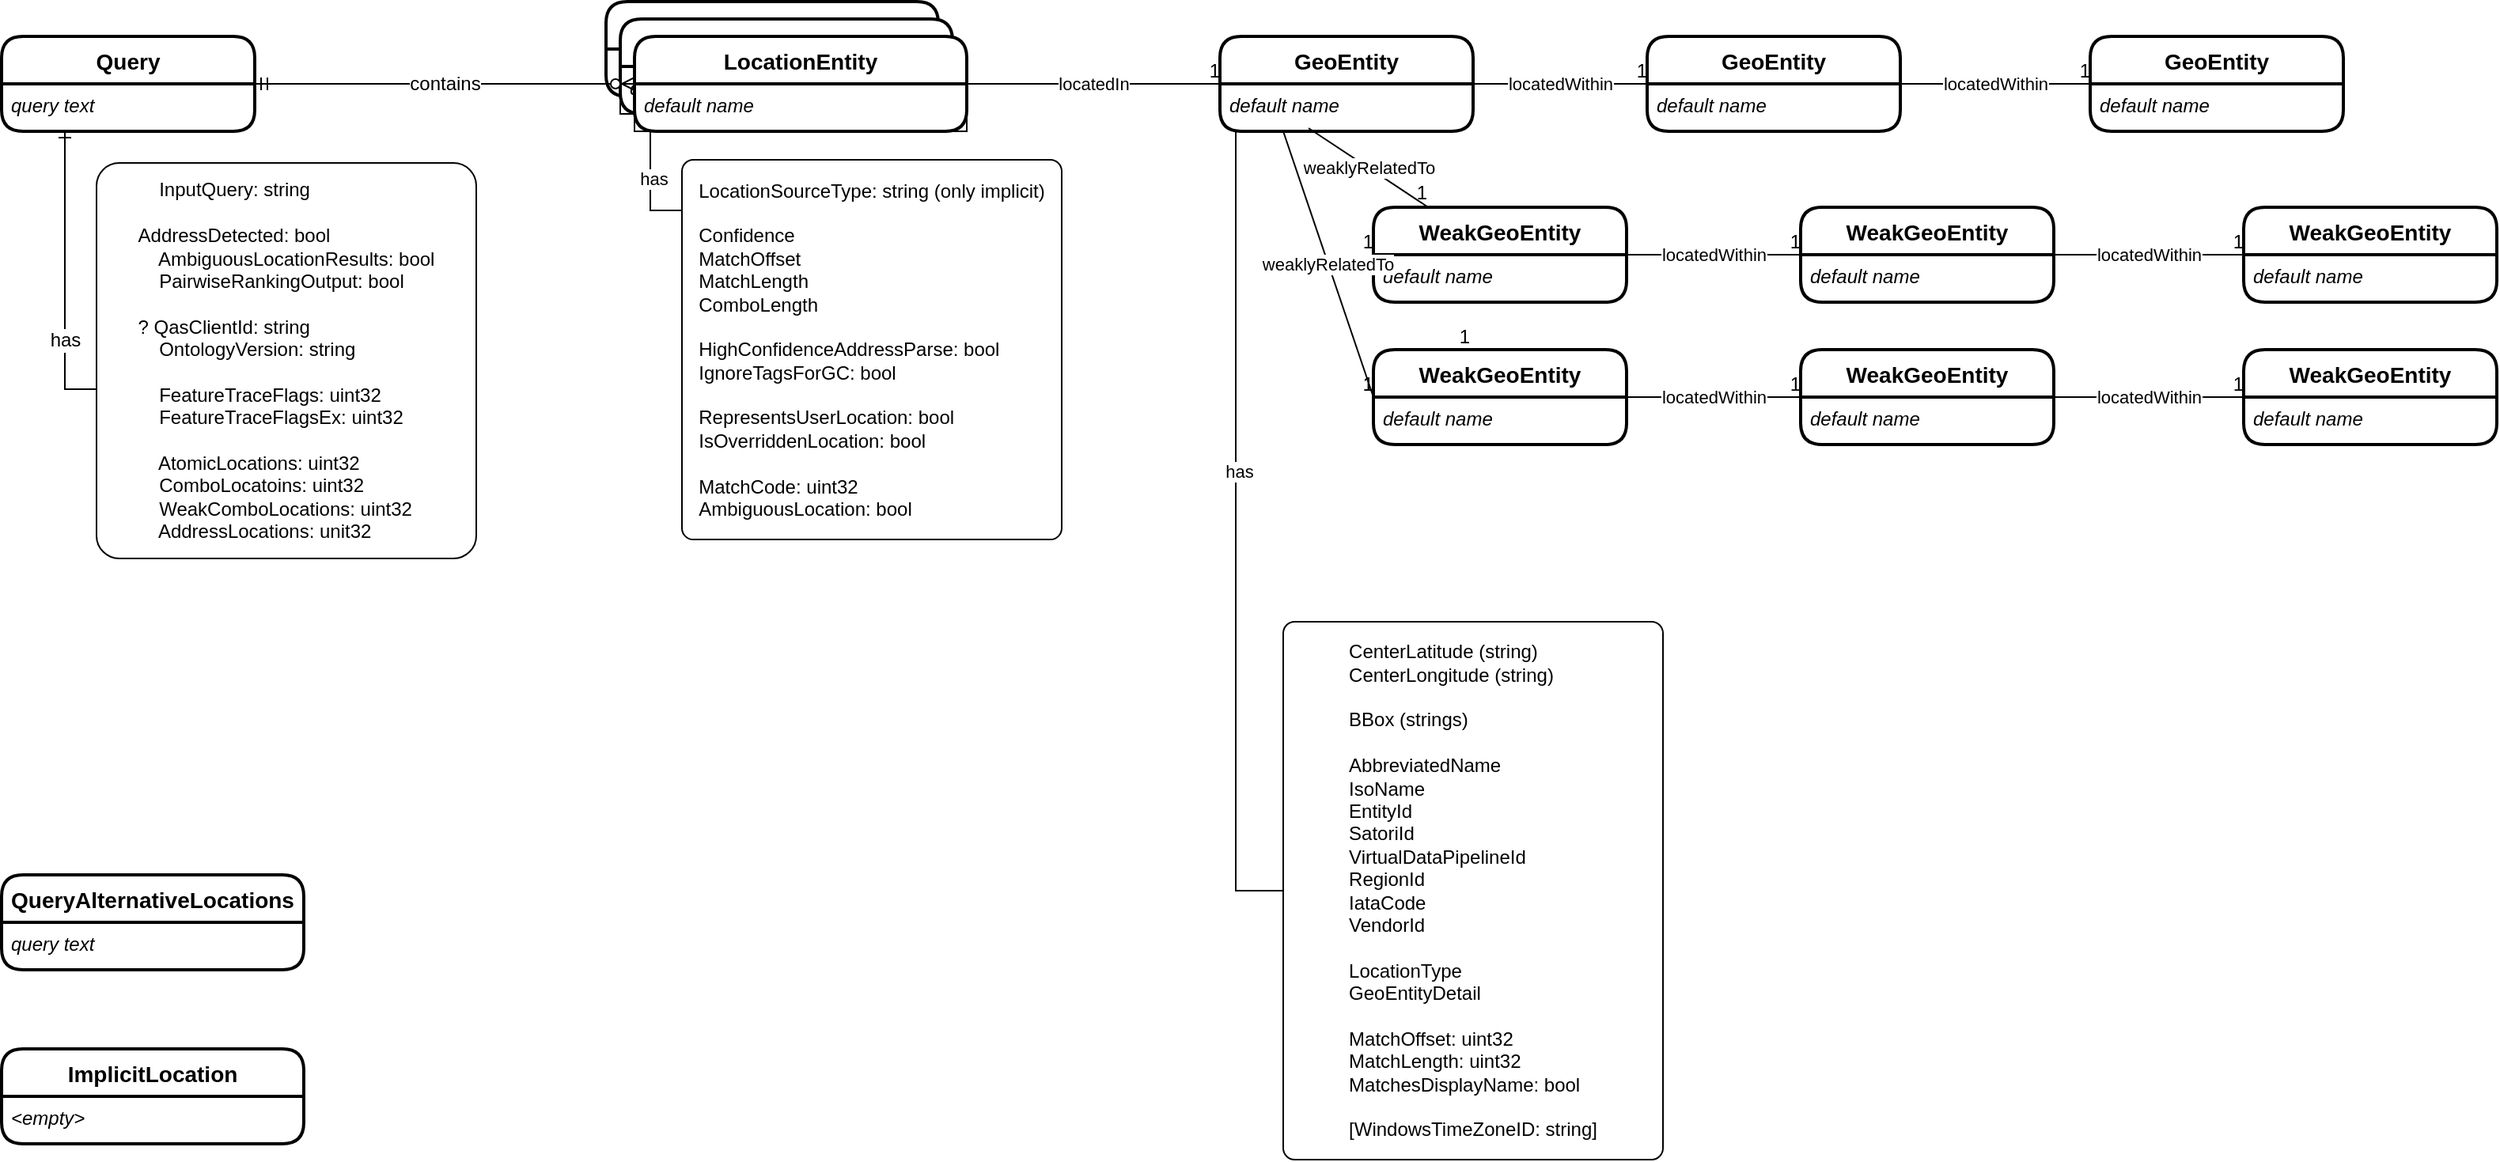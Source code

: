 <mxfile version="16.5.5" type="github">
  <diagram id="R2lEEEUBdFMjLlhIrx00" name="Page-1">
    <mxGraphModel dx="1422" dy="794" grid="1" gridSize="10" guides="1" tooltips="1" connect="1" arrows="1" fold="1" page="1" pageScale="1" pageWidth="850" pageHeight="1100" math="0" shadow="0" extFonts="Permanent Marker^https://fonts.googleapis.com/css?family=Permanent+Marker">
      <root>
        <mxCell id="0" />
        <mxCell id="1" parent="0" />
        <mxCell id="y9nwYy72hwnyJcuqwwCA-20" value="LocationEntity" style="swimlane;childLayout=stackLayout;horizontal=1;startSize=30;horizontalStack=0;rounded=1;fontSize=14;fontStyle=1;strokeWidth=2;resizeParent=0;resizeLast=1;shadow=0;dashed=0;align=center;container=0;" vertex="1" parent="1">
          <mxGeometry x="422" y="18" width="210" height="60" as="geometry" />
        </mxCell>
        <mxCell id="y9nwYy72hwnyJcuqwwCA-14" value="" style="group" vertex="1" connectable="0" parent="1">
          <mxGeometry x="431" y="29" width="210" height="60" as="geometry" />
        </mxCell>
        <mxCell id="y9nwYy72hwnyJcuqwwCA-15" value="default name" style="align=left;spacingLeft=4;fontSize=12;verticalAlign=top;resizable=0;rotatable=0;part=1;fontStyle=2" vertex="1" parent="y9nwYy72hwnyJcuqwwCA-14">
          <mxGeometry y="30" width="210" height="30" as="geometry" />
        </mxCell>
        <mxCell id="y9nwYy72hwnyJcuqwwCA-16" value="LocationEntity" style="swimlane;childLayout=stackLayout;horizontal=1;startSize=30;horizontalStack=0;rounded=1;fontSize=14;fontStyle=1;strokeWidth=2;resizeParent=0;resizeLast=1;shadow=0;dashed=0;align=center;container=0;" vertex="1" parent="y9nwYy72hwnyJcuqwwCA-14">
          <mxGeometry width="210" height="60" as="geometry" />
        </mxCell>
        <mxCell id="Tg9toBIDy_47bG0WhnQ1-31" value="Query" style="swimlane;childLayout=stackLayout;horizontal=1;startSize=30;horizontalStack=0;rounded=1;fontSize=14;fontStyle=1;strokeWidth=2;resizeParent=0;resizeLast=1;shadow=0;dashed=0;align=center;" parent="1" vertex="1">
          <mxGeometry x="40" y="40" width="160" height="60" as="geometry" />
        </mxCell>
        <mxCell id="Tg9toBIDy_47bG0WhnQ1-32" value="query text" style="align=left;strokeColor=none;fillColor=none;spacingLeft=4;fontSize=12;verticalAlign=top;resizable=0;rotatable=0;part=1;fontStyle=2" parent="Tg9toBIDy_47bG0WhnQ1-31" vertex="1">
          <mxGeometry y="30" width="160" height="30" as="geometry" />
        </mxCell>
        <mxCell id="Tg9toBIDy_47bG0WhnQ1-35" value="QueryAlternativeLocations" style="swimlane;childLayout=stackLayout;horizontal=1;startSize=30;horizontalStack=0;rounded=1;fontSize=14;fontStyle=1;strokeWidth=2;resizeParent=0;resizeLast=1;shadow=0;dashed=0;align=center;" parent="1" vertex="1">
          <mxGeometry x="40" y="570" width="191" height="60" as="geometry" />
        </mxCell>
        <mxCell id="Tg9toBIDy_47bG0WhnQ1-36" value="query text" style="align=left;strokeColor=none;fillColor=none;spacingLeft=4;fontSize=12;verticalAlign=top;resizable=0;rotatable=0;part=1;fontStyle=2" parent="Tg9toBIDy_47bG0WhnQ1-35" vertex="1">
          <mxGeometry y="30" width="191" height="30" as="geometry" />
        </mxCell>
        <mxCell id="Tg9toBIDy_47bG0WhnQ1-38" value="&lt;div style=&quot;text-align: left&quot;&gt;&lt;span&gt;&amp;nbsp; &amp;nbsp; InputQuery: string&lt;/span&gt;&lt;/div&gt;&lt;div style=&quot;text-align: left&quot;&gt;&lt;span&gt;&lt;br&gt;&lt;/span&gt;&lt;/div&gt;&lt;div style=&quot;text-align: left&quot;&gt;&lt;span&gt;AddressDetected: bool&lt;/span&gt;&lt;/div&gt;&lt;div style=&quot;text-align: left&quot;&gt;&lt;span&gt;&amp;nbsp; &amp;nbsp; AmbiguousLocationResults: bool&lt;/span&gt;&lt;/div&gt;&lt;div style=&quot;text-align: left&quot;&gt;&lt;span&gt;&amp;nbsp; &amp;nbsp; PairwiseRankingOutput: bool&lt;/span&gt;&lt;/div&gt;&lt;div style=&quot;text-align: left&quot;&gt;&lt;span&gt;&lt;br&gt;&lt;/span&gt;&lt;/div&gt;&lt;div style=&quot;text-align: left&quot;&gt;&lt;span&gt;? QasClientId: string&lt;/span&gt;&lt;/div&gt;&lt;div style=&quot;text-align: left&quot;&gt;&lt;span&gt;&amp;nbsp; &amp;nbsp; OntologyVersion: string&lt;br&gt;&lt;/span&gt;&lt;/div&gt;&lt;div style=&quot;text-align: left&quot;&gt;&lt;span&gt;&lt;br&gt;&lt;/span&gt;&lt;/div&gt;&lt;div style=&quot;text-align: left&quot;&gt;&lt;span&gt;&amp;nbsp; &amp;nbsp; FeatureTraceFlags: uint32&lt;/span&gt;&lt;/div&gt;&lt;div style=&quot;text-align: left&quot;&gt;&lt;span&gt;&amp;nbsp; &amp;nbsp; FeatureTraceFlagsEx: uint32&lt;/span&gt;&lt;/div&gt;&lt;div style=&quot;text-align: left&quot;&gt;&lt;span&gt;&lt;br&gt;&lt;/span&gt;&lt;/div&gt;&lt;div style=&quot;text-align: left&quot;&gt;&lt;span&gt;&amp;nbsp; &amp;nbsp; AtomicLocations: uint32&lt;/span&gt;&lt;/div&gt;&lt;div style=&quot;text-align: left&quot;&gt;&lt;span&gt;&amp;nbsp; &amp;nbsp; ComboLocatoins: uint32&lt;/span&gt;&lt;/div&gt;&lt;div style=&quot;text-align: left&quot;&gt;&lt;span&gt;&amp;nbsp; &amp;nbsp; WeakComboLocations: uint32&lt;/span&gt;&lt;/div&gt;&lt;div style=&quot;text-align: left&quot;&gt;&lt;span&gt;&amp;nbsp; &amp;nbsp; AddressLocations: unit32&lt;/span&gt;&lt;/div&gt;" style="rounded=1;arcSize=6;whiteSpace=wrap;html=1;align=center;" parent="1" vertex="1">
          <mxGeometry x="100" y="120" width="240" height="250" as="geometry" />
        </mxCell>
        <mxCell id="Tg9toBIDy_47bG0WhnQ1-42" value="has" style="edgeStyle=orthogonalEdgeStyle;fontSize=12;html=1;endArrow=ERone;endFill=1;rounded=0;entryX=0.25;entryY=1;entryDx=0;entryDy=0;exitX=0;exitY=0.25;exitDx=0;exitDy=0;" parent="1" source="Tg9toBIDy_47bG0WhnQ1-38" target="Tg9toBIDy_47bG0WhnQ1-32" edge="1">
          <mxGeometry width="100" height="100" relative="1" as="geometry">
            <mxPoint x="100" y="580" as="sourcePoint" />
            <mxPoint x="70" y="140" as="targetPoint" />
            <Array as="points">
              <mxPoint x="80" y="263" />
            </Array>
          </mxGeometry>
        </mxCell>
        <mxCell id="Tg9toBIDy_47bG0WhnQ1-46" value="contains" style="edgeStyle=entityRelationEdgeStyle;fontSize=12;html=1;endArrow=ERzeroToMany;startArrow=ERmandOne;rounded=0;" parent="1" source="Tg9toBIDy_47bG0WhnQ1-31" target="y9nwYy72hwnyJcuqwwCA-11" edge="1">
          <mxGeometry width="100" height="100" relative="1" as="geometry">
            <mxPoint x="350" y="470" as="sourcePoint" />
            <mxPoint x="440" y="70" as="targetPoint" />
          </mxGeometry>
        </mxCell>
        <mxCell id="Tg9toBIDy_47bG0WhnQ1-48" value="&lt;div style=&quot;text-align: left&quot;&gt;LocationSourceType: string (only implicit)&lt;/div&gt;&lt;div style=&quot;text-align: left&quot;&gt;&lt;br&gt;&lt;/div&gt;&lt;div style=&quot;text-align: left&quot;&gt;&lt;div&gt;Confidence&lt;/div&gt;&lt;div&gt;MatchOffset&lt;/div&gt;&lt;div&gt;MatchLength&lt;/div&gt;&lt;div&gt;ComboLength&lt;/div&gt;&lt;div&gt;&lt;br&gt;&lt;/div&gt;&lt;div&gt;&lt;div&gt;HighConfidenceAddressParse: bool&lt;br&gt;&lt;/div&gt;&lt;div&gt;IgnoreTagsForGC: bool&lt;/div&gt;&lt;/div&gt;&lt;div&gt;&lt;br&gt;&lt;/div&gt;&lt;div&gt;&lt;div&gt;RepresentsUserLocation: bool&lt;/div&gt;&lt;div&gt;IsOverriddenLocation: bool&lt;/div&gt;&lt;/div&gt;&lt;div&gt;&lt;br&gt;&lt;/div&gt;&lt;div&gt;MatchCode: uint32&lt;/div&gt;&lt;div&gt;AmbiguousLocation: bool&lt;/div&gt;&lt;/div&gt;" style="rounded=1;arcSize=3;whiteSpace=wrap;html=1;align=center;" parent="1" vertex="1">
          <mxGeometry x="470" y="118.04" width="240" height="240" as="geometry" />
        </mxCell>
        <mxCell id="Tg9toBIDy_47bG0WhnQ1-53" value="locatedIn" style="endArrow=none;html=1;rounded=0;" parent="1" source="y9nwYy72hwnyJcuqwwCA-11" target="Tg9toBIDy_47bG0WhnQ1-62" edge="1">
          <mxGeometry relative="1" as="geometry">
            <mxPoint x="650" y="70" as="sourcePoint" />
            <mxPoint x="850" y="90" as="targetPoint" />
          </mxGeometry>
        </mxCell>
        <mxCell id="Tg9toBIDy_47bG0WhnQ1-54" value="1" style="resizable=0;html=1;align=right;verticalAlign=bottom;" parent="Tg9toBIDy_47bG0WhnQ1-53" connectable="0" vertex="1">
          <mxGeometry x="1" relative="1" as="geometry" />
        </mxCell>
        <mxCell id="Tg9toBIDy_47bG0WhnQ1-56" value="locatedWithin" style="endArrow=none;html=1;rounded=0;" parent="1" source="Tg9toBIDy_47bG0WhnQ1-62" target="Tg9toBIDy_47bG0WhnQ1-64" edge="1">
          <mxGeometry relative="1" as="geometry">
            <mxPoint x="690" y="80" as="sourcePoint" />
            <mxPoint x="820" y="80" as="targetPoint" />
          </mxGeometry>
        </mxCell>
        <mxCell id="Tg9toBIDy_47bG0WhnQ1-57" value="1" style="resizable=0;html=1;align=right;verticalAlign=bottom;" parent="Tg9toBIDy_47bG0WhnQ1-56" connectable="0" vertex="1">
          <mxGeometry x="1" relative="1" as="geometry" />
        </mxCell>
        <mxCell id="Tg9toBIDy_47bG0WhnQ1-58" value="locatedWithin" style="endArrow=none;html=1;rounded=0;" parent="1" source="Tg9toBIDy_47bG0WhnQ1-64" target="Tg9toBIDy_47bG0WhnQ1-68" edge="1">
          <mxGeometry relative="1" as="geometry">
            <mxPoint x="1430" y="69.5" as="sourcePoint" />
            <mxPoint x="1350" y="70" as="targetPoint" />
          </mxGeometry>
        </mxCell>
        <mxCell id="Tg9toBIDy_47bG0WhnQ1-59" value="1" style="resizable=0;html=1;align=right;verticalAlign=bottom;" parent="Tg9toBIDy_47bG0WhnQ1-58" connectable="0" vertex="1">
          <mxGeometry x="1" relative="1" as="geometry" />
        </mxCell>
        <mxCell id="Tg9toBIDy_47bG0WhnQ1-60" value="" style="endArrow=none;html=1;rounded=0;edgeStyle=elbowEdgeStyle;" parent="1" source="y9nwYy72hwnyJcuqwwCA-11" target="Tg9toBIDy_47bG0WhnQ1-48" edge="1">
          <mxGeometry relative="1" as="geometry">
            <mxPoint x="450" y="100" as="sourcePoint" />
            <mxPoint x="430" y="330" as="targetPoint" />
            <Array as="points">
              <mxPoint x="450" y="150" />
            </Array>
          </mxGeometry>
        </mxCell>
        <mxCell id="Tg9toBIDy_47bG0WhnQ1-61" value="has" style="edgeLabel;html=1;align=center;verticalAlign=middle;resizable=0;points=[];" parent="Tg9toBIDy_47bG0WhnQ1-60" vertex="1" connectable="0">
          <mxGeometry x="-0.158" y="2" relative="1" as="geometry">
            <mxPoint as="offset" />
          </mxGeometry>
        </mxCell>
        <mxCell id="Tg9toBIDy_47bG0WhnQ1-62" value="GeoEntity" style="swimlane;childLayout=stackLayout;horizontal=1;startSize=30;horizontalStack=0;rounded=1;fontSize=14;fontStyle=1;strokeWidth=2;resizeParent=0;resizeLast=1;shadow=0;dashed=0;align=center;" parent="1" vertex="1">
          <mxGeometry x="810" y="40" width="160" height="60" as="geometry" />
        </mxCell>
        <mxCell id="Tg9toBIDy_47bG0WhnQ1-63" value="default name" style="align=left;strokeColor=none;fillColor=none;spacingLeft=4;fontSize=12;verticalAlign=top;resizable=0;rotatable=0;part=1;fontStyle=2" parent="Tg9toBIDy_47bG0WhnQ1-62" vertex="1">
          <mxGeometry y="30" width="160" height="30" as="geometry" />
        </mxCell>
        <mxCell id="Tg9toBIDy_47bG0WhnQ1-64" value="GeoEntity" style="swimlane;childLayout=stackLayout;horizontal=1;startSize=30;horizontalStack=0;rounded=1;fontSize=14;fontStyle=1;strokeWidth=2;resizeParent=0;resizeLast=1;shadow=0;dashed=0;align=center;" parent="1" vertex="1">
          <mxGeometry x="1080" y="40" width="160" height="60" as="geometry" />
        </mxCell>
        <mxCell id="Tg9toBIDy_47bG0WhnQ1-65" value="default name" style="align=left;strokeColor=none;fillColor=none;spacingLeft=4;fontSize=12;verticalAlign=top;resizable=0;rotatable=0;part=1;fontStyle=2" parent="Tg9toBIDy_47bG0WhnQ1-64" vertex="1">
          <mxGeometry y="30" width="160" height="30" as="geometry" />
        </mxCell>
        <mxCell id="Tg9toBIDy_47bG0WhnQ1-68" value="GeoEntity" style="swimlane;childLayout=stackLayout;horizontal=1;startSize=30;horizontalStack=0;rounded=1;fontSize=14;fontStyle=1;strokeWidth=2;resizeParent=0;resizeLast=1;shadow=0;dashed=0;align=center;" parent="1" vertex="1">
          <mxGeometry x="1360" y="40" width="160" height="60" as="geometry" />
        </mxCell>
        <mxCell id="Tg9toBIDy_47bG0WhnQ1-69" value="default name" style="align=left;strokeColor=none;fillColor=none;spacingLeft=4;fontSize=12;verticalAlign=top;resizable=0;rotatable=0;part=1;fontStyle=2" parent="Tg9toBIDy_47bG0WhnQ1-68" vertex="1">
          <mxGeometry y="30" width="160" height="30" as="geometry" />
        </mxCell>
        <mxCell id="Tg9toBIDy_47bG0WhnQ1-70" value="1" style="resizable=0;html=1;align=right;verticalAlign=bottom;" parent="1" connectable="0" vertex="1">
          <mxGeometry x="907" y="178" as="geometry" />
        </mxCell>
        <mxCell id="Tg9toBIDy_47bG0WhnQ1-71" value="locatedWithin" style="endArrow=none;html=1;rounded=0;" parent="1" source="Tg9toBIDy_47bG0WhnQ1-75" target="Tg9toBIDy_47bG0WhnQ1-77" edge="1">
          <mxGeometry relative="1" as="geometry">
            <mxPoint x="787" y="188" as="sourcePoint" />
            <mxPoint x="917" y="188" as="targetPoint" />
          </mxGeometry>
        </mxCell>
        <mxCell id="Tg9toBIDy_47bG0WhnQ1-72" value="1" style="resizable=0;html=1;align=right;verticalAlign=bottom;" parent="Tg9toBIDy_47bG0WhnQ1-71" connectable="0" vertex="1">
          <mxGeometry x="1" relative="1" as="geometry" />
        </mxCell>
        <mxCell id="Tg9toBIDy_47bG0WhnQ1-73" value="locatedWithin" style="endArrow=none;html=1;rounded=0;" parent="1" source="Tg9toBIDy_47bG0WhnQ1-77" target="Tg9toBIDy_47bG0WhnQ1-79" edge="1">
          <mxGeometry relative="1" as="geometry">
            <mxPoint x="1527" y="177.5" as="sourcePoint" />
            <mxPoint x="1447" y="178" as="targetPoint" />
          </mxGeometry>
        </mxCell>
        <mxCell id="Tg9toBIDy_47bG0WhnQ1-74" value="1" style="resizable=0;html=1;align=right;verticalAlign=bottom;" parent="Tg9toBIDy_47bG0WhnQ1-73" connectable="0" vertex="1">
          <mxGeometry x="1" relative="1" as="geometry" />
        </mxCell>
        <mxCell id="Tg9toBIDy_47bG0WhnQ1-75" value="WeakGeoEntity" style="swimlane;childLayout=stackLayout;horizontal=1;startSize=30;horizontalStack=0;rounded=1;fontSize=14;fontStyle=1;strokeWidth=2;resizeParent=0;resizeLast=1;shadow=0;dashed=0;align=center;" parent="1" vertex="1">
          <mxGeometry x="907" y="148" width="160" height="60" as="geometry" />
        </mxCell>
        <mxCell id="Tg9toBIDy_47bG0WhnQ1-76" value="default name" style="align=left;strokeColor=none;fillColor=none;spacingLeft=4;fontSize=12;verticalAlign=top;resizable=0;rotatable=0;part=1;fontStyle=2" parent="Tg9toBIDy_47bG0WhnQ1-75" vertex="1">
          <mxGeometry y="30" width="160" height="30" as="geometry" />
        </mxCell>
        <mxCell id="Tg9toBIDy_47bG0WhnQ1-77" value="WeakGeoEntity" style="swimlane;childLayout=stackLayout;horizontal=1;startSize=30;horizontalStack=0;rounded=1;fontSize=14;fontStyle=1;strokeWidth=2;resizeParent=0;resizeLast=1;shadow=0;dashed=0;align=center;" parent="1" vertex="1">
          <mxGeometry x="1177" y="148" width="160" height="60" as="geometry" />
        </mxCell>
        <mxCell id="Tg9toBIDy_47bG0WhnQ1-78" value="default name" style="align=left;strokeColor=none;fillColor=none;spacingLeft=4;fontSize=12;verticalAlign=top;resizable=0;rotatable=0;part=1;fontStyle=2" parent="Tg9toBIDy_47bG0WhnQ1-77" vertex="1">
          <mxGeometry y="30" width="160" height="30" as="geometry" />
        </mxCell>
        <mxCell id="Tg9toBIDy_47bG0WhnQ1-79" value="WeakGeoEntity" style="swimlane;childLayout=stackLayout;horizontal=1;startSize=30;horizontalStack=0;rounded=1;fontSize=14;fontStyle=1;strokeWidth=2;resizeParent=0;resizeLast=1;shadow=0;dashed=0;align=center;" parent="1" vertex="1">
          <mxGeometry x="1457" y="148" width="160" height="60" as="geometry" />
        </mxCell>
        <mxCell id="Tg9toBIDy_47bG0WhnQ1-80" value="default name" style="align=left;strokeColor=none;fillColor=none;spacingLeft=4;fontSize=12;verticalAlign=top;resizable=0;rotatable=0;part=1;fontStyle=2" parent="Tg9toBIDy_47bG0WhnQ1-79" vertex="1">
          <mxGeometry y="30" width="160" height="30" as="geometry" />
        </mxCell>
        <mxCell id="Tg9toBIDy_47bG0WhnQ1-81" value="weaklyRelatedTo" style="endArrow=none;html=1;rounded=0;exitX=0.35;exitY=0.933;exitDx=0;exitDy=0;exitPerimeter=0;" parent="1" source="Tg9toBIDy_47bG0WhnQ1-63" target="Tg9toBIDy_47bG0WhnQ1-75" edge="1">
          <mxGeometry relative="1" as="geometry">
            <mxPoint x="980" y="80" as="sourcePoint" />
            <mxPoint x="1090" y="80" as="targetPoint" />
          </mxGeometry>
        </mxCell>
        <mxCell id="Tg9toBIDy_47bG0WhnQ1-82" value="1" style="resizable=0;html=1;align=right;verticalAlign=bottom;" parent="Tg9toBIDy_47bG0WhnQ1-81" connectable="0" vertex="1">
          <mxGeometry x="1" relative="1" as="geometry" />
        </mxCell>
        <mxCell id="Tg9toBIDy_47bG0WhnQ1-83" value="&lt;div style=&quot;text-align: left&quot;&gt;CenterLatitude (string)&lt;/div&gt;&lt;div style=&quot;text-align: left&quot;&gt;CenterLongitude (string)&lt;/div&gt;&lt;div style=&quot;text-align: left&quot;&gt;&lt;br&gt;&lt;/div&gt;&lt;div style=&quot;text-align: left&quot;&gt;BBox (strings)&lt;/div&gt;&lt;div style=&quot;text-align: left&quot;&gt;&lt;br&gt;&lt;/div&gt;&lt;div style=&quot;text-align: left&quot;&gt;AbbreviatedName&lt;/div&gt;&lt;div style=&quot;text-align: left&quot;&gt;IsoName&lt;/div&gt;&lt;div style=&quot;text-align: left&quot;&gt;EntityId&lt;/div&gt;&lt;div style=&quot;text-align: left&quot;&gt;SatoriId&lt;/div&gt;&lt;div style=&quot;text-align: left&quot;&gt;VirtualDataPipelineId&lt;br&gt;&lt;/div&gt;&lt;div style=&quot;text-align: left&quot;&gt;RegionId&lt;/div&gt;&lt;div style=&quot;text-align: left&quot;&gt;IataCode&lt;/div&gt;&lt;div style=&quot;text-align: left&quot;&gt;VendorId&lt;/div&gt;&lt;div style=&quot;text-align: left&quot;&gt;&lt;br&gt;&lt;/div&gt;&lt;div style=&quot;text-align: left&quot;&gt;LocationType&lt;/div&gt;&lt;div style=&quot;text-align: left&quot;&gt;GeoEntityDetail&lt;/div&gt;&lt;div style=&quot;text-align: left&quot;&gt;&lt;br&gt;&lt;/div&gt;&lt;div style=&quot;text-align: left&quot;&gt;MatchOffset: uint32&lt;/div&gt;&lt;div style=&quot;text-align: left&quot;&gt;MatchLength: uint32&lt;/div&gt;&lt;div style=&quot;text-align: left&quot;&gt;MatchesDisplayName: bool&lt;/div&gt;&lt;div style=&quot;text-align: left&quot;&gt;&lt;br&gt;&lt;/div&gt;&lt;div style=&quot;text-align: left&quot;&gt;[WindowsTimeZoneID: string]&lt;/div&gt;" style="rounded=1;arcSize=3;whiteSpace=wrap;html=1;align=center;" parent="1" vertex="1">
          <mxGeometry x="850" y="410" width="240" height="340" as="geometry" />
        </mxCell>
        <mxCell id="Tg9toBIDy_47bG0WhnQ1-84" value="ImplicitLocation" style="swimlane;childLayout=stackLayout;horizontal=1;startSize=30;horizontalStack=0;rounded=1;fontSize=14;fontStyle=1;strokeWidth=2;resizeParent=0;resizeLast=1;shadow=0;dashed=0;align=center;" parent="1" vertex="1">
          <mxGeometry x="40" y="680" width="191" height="60" as="geometry" />
        </mxCell>
        <mxCell id="Tg9toBIDy_47bG0WhnQ1-85" value="&lt;empty&gt;" style="align=left;strokeColor=none;fillColor=none;spacingLeft=4;fontSize=12;verticalAlign=top;resizable=0;rotatable=0;part=1;fontStyle=2" parent="Tg9toBIDy_47bG0WhnQ1-84" vertex="1">
          <mxGeometry y="30" width="191" height="30" as="geometry" />
        </mxCell>
        <mxCell id="Tg9toBIDy_47bG0WhnQ1-86" value="" style="endArrow=none;html=1;rounded=0;edgeStyle=elbowEdgeStyle;" parent="1" source="Tg9toBIDy_47bG0WhnQ1-63" target="Tg9toBIDy_47bG0WhnQ1-83" edge="1">
          <mxGeometry relative="1" as="geometry">
            <mxPoint x="460" y="110" as="sourcePoint" />
            <mxPoint x="490" y="160" as="targetPoint" />
            <Array as="points">
              <mxPoint x="820" y="340" />
            </Array>
          </mxGeometry>
        </mxCell>
        <mxCell id="Tg9toBIDy_47bG0WhnQ1-87" value="has" style="edgeLabel;html=1;align=center;verticalAlign=middle;resizable=0;points=[];" parent="Tg9toBIDy_47bG0WhnQ1-86" vertex="1" connectable="0">
          <mxGeometry x="-0.158" y="2" relative="1" as="geometry">
            <mxPoint as="offset" />
          </mxGeometry>
        </mxCell>
        <mxCell id="Tg9toBIDy_47bG0WhnQ1-88" value="1" style="resizable=0;html=1;align=right;verticalAlign=bottom;" parent="1" connectable="0" vertex="1">
          <mxGeometry x="907" y="268" as="geometry" />
        </mxCell>
        <mxCell id="Tg9toBIDy_47bG0WhnQ1-89" value="locatedWithin" style="endArrow=none;html=1;rounded=0;" parent="1" source="Tg9toBIDy_47bG0WhnQ1-93" target="Tg9toBIDy_47bG0WhnQ1-95" edge="1">
          <mxGeometry relative="1" as="geometry">
            <mxPoint x="787" y="278" as="sourcePoint" />
            <mxPoint x="917" y="278" as="targetPoint" />
          </mxGeometry>
        </mxCell>
        <mxCell id="Tg9toBIDy_47bG0WhnQ1-90" value="1" style="resizable=0;html=1;align=right;verticalAlign=bottom;" parent="Tg9toBIDy_47bG0WhnQ1-89" connectable="0" vertex="1">
          <mxGeometry x="1" relative="1" as="geometry" />
        </mxCell>
        <mxCell id="Tg9toBIDy_47bG0WhnQ1-91" value="locatedWithin" style="endArrow=none;html=1;rounded=0;" parent="1" source="Tg9toBIDy_47bG0WhnQ1-95" target="Tg9toBIDy_47bG0WhnQ1-97" edge="1">
          <mxGeometry relative="1" as="geometry">
            <mxPoint x="1527" y="267.5" as="sourcePoint" />
            <mxPoint x="1447" y="268" as="targetPoint" />
          </mxGeometry>
        </mxCell>
        <mxCell id="Tg9toBIDy_47bG0WhnQ1-92" value="1" style="resizable=0;html=1;align=right;verticalAlign=bottom;" parent="Tg9toBIDy_47bG0WhnQ1-91" connectable="0" vertex="1">
          <mxGeometry x="1" relative="1" as="geometry" />
        </mxCell>
        <mxCell id="Tg9toBIDy_47bG0WhnQ1-93" value="WeakGeoEntity" style="swimlane;childLayout=stackLayout;horizontal=1;startSize=30;horizontalStack=0;rounded=1;fontSize=14;fontStyle=1;strokeWidth=2;resizeParent=0;resizeLast=1;shadow=0;dashed=0;align=center;" parent="1" vertex="1">
          <mxGeometry x="907" y="238" width="160" height="60" as="geometry" />
        </mxCell>
        <mxCell id="Tg9toBIDy_47bG0WhnQ1-94" value="default name" style="align=left;strokeColor=none;fillColor=none;spacingLeft=4;fontSize=12;verticalAlign=top;resizable=0;rotatable=0;part=1;fontStyle=2" parent="Tg9toBIDy_47bG0WhnQ1-93" vertex="1">
          <mxGeometry y="30" width="160" height="30" as="geometry" />
        </mxCell>
        <mxCell id="Tg9toBIDy_47bG0WhnQ1-95" value="WeakGeoEntity" style="swimlane;childLayout=stackLayout;horizontal=1;startSize=30;horizontalStack=0;rounded=1;fontSize=14;fontStyle=1;strokeWidth=2;resizeParent=0;resizeLast=1;shadow=0;dashed=0;align=center;" parent="1" vertex="1">
          <mxGeometry x="1177" y="238" width="160" height="60" as="geometry" />
        </mxCell>
        <mxCell id="Tg9toBIDy_47bG0WhnQ1-96" value="default name" style="align=left;strokeColor=none;fillColor=none;spacingLeft=4;fontSize=12;verticalAlign=top;resizable=0;rotatable=0;part=1;fontStyle=2" parent="Tg9toBIDy_47bG0WhnQ1-95" vertex="1">
          <mxGeometry y="30" width="160" height="30" as="geometry" />
        </mxCell>
        <mxCell id="Tg9toBIDy_47bG0WhnQ1-97" value="WeakGeoEntity" style="swimlane;childLayout=stackLayout;horizontal=1;startSize=30;horizontalStack=0;rounded=1;fontSize=14;fontStyle=1;strokeWidth=2;resizeParent=0;resizeLast=1;shadow=0;dashed=0;align=center;" parent="1" vertex="1">
          <mxGeometry x="1457" y="238" width="160" height="60" as="geometry" />
        </mxCell>
        <mxCell id="Tg9toBIDy_47bG0WhnQ1-98" value="default name" style="align=left;strokeColor=none;fillColor=none;spacingLeft=4;fontSize=12;verticalAlign=top;resizable=0;rotatable=0;part=1;fontStyle=2" parent="Tg9toBIDy_47bG0WhnQ1-97" vertex="1">
          <mxGeometry y="30" width="160" height="30" as="geometry" />
        </mxCell>
        <mxCell id="Tg9toBIDy_47bG0WhnQ1-99" value="1" style="resizable=0;html=1;align=right;verticalAlign=bottom;" parent="1" connectable="0" vertex="1">
          <mxGeometry x="968.766" y="238.044" as="geometry" />
        </mxCell>
        <mxCell id="Tg9toBIDy_47bG0WhnQ1-100" value="weaklyRelatedTo" style="endArrow=none;html=1;rounded=0;exitX=0.25;exitY=1;exitDx=0;exitDy=0;entryX=0;entryY=0;entryDx=0;entryDy=0;" parent="1" source="Tg9toBIDy_47bG0WhnQ1-63" target="Tg9toBIDy_47bG0WhnQ1-94" edge="1">
          <mxGeometry relative="1" as="geometry">
            <mxPoint x="876" y="107.99" as="sourcePoint" />
            <mxPoint x="890" y="217.5" as="targetPoint" />
          </mxGeometry>
        </mxCell>
        <mxCell id="Tg9toBIDy_47bG0WhnQ1-101" value="1" style="resizable=0;html=1;align=right;verticalAlign=bottom;" parent="Tg9toBIDy_47bG0WhnQ1-100" connectable="0" vertex="1">
          <mxGeometry x="1" relative="1" as="geometry" />
        </mxCell>
        <mxCell id="y9nwYy72hwnyJcuqwwCA-13" value="" style="group" vertex="1" connectable="0" parent="1">
          <mxGeometry x="440" y="40" width="210" height="60" as="geometry" />
        </mxCell>
        <mxCell id="y9nwYy72hwnyJcuqwwCA-12" value="default name" style="align=left;spacingLeft=4;fontSize=12;verticalAlign=top;resizable=0;rotatable=0;part=1;fontStyle=2" vertex="1" parent="y9nwYy72hwnyJcuqwwCA-13">
          <mxGeometry y="30" width="210" height="30" as="geometry" />
        </mxCell>
        <mxCell id="y9nwYy72hwnyJcuqwwCA-11" value="LocationEntity" style="swimlane;childLayout=stackLayout;horizontal=1;startSize=30;horizontalStack=0;rounded=1;fontSize=14;fontStyle=1;strokeWidth=2;resizeParent=0;resizeLast=1;shadow=0;dashed=0;align=center;container=0;" vertex="1" parent="y9nwYy72hwnyJcuqwwCA-13">
          <mxGeometry width="210" height="60" as="geometry" />
        </mxCell>
      </root>
    </mxGraphModel>
  </diagram>
</mxfile>
